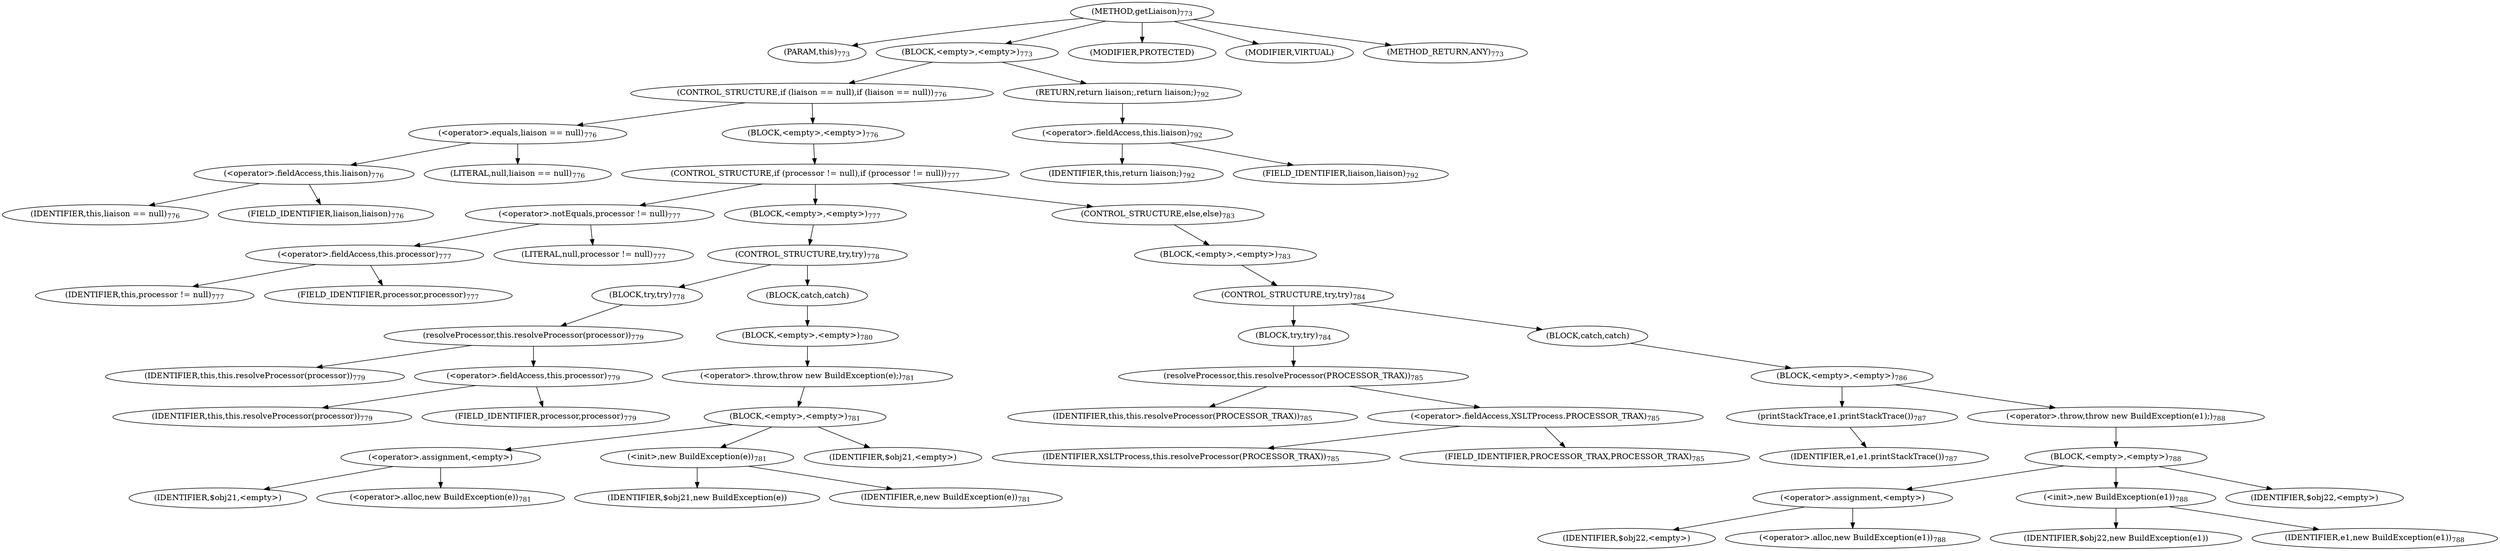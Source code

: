 digraph "getLiaison" {  
"1748" [label = <(METHOD,getLiaison)<SUB>773</SUB>> ]
"93" [label = <(PARAM,this)<SUB>773</SUB>> ]
"1749" [label = <(BLOCK,&lt;empty&gt;,&lt;empty&gt;)<SUB>773</SUB>> ]
"1750" [label = <(CONTROL_STRUCTURE,if (liaison == null),if (liaison == null))<SUB>776</SUB>> ]
"1751" [label = <(&lt;operator&gt;.equals,liaison == null)<SUB>776</SUB>> ]
"1752" [label = <(&lt;operator&gt;.fieldAccess,this.liaison)<SUB>776</SUB>> ]
"1753" [label = <(IDENTIFIER,this,liaison == null)<SUB>776</SUB>> ]
"1754" [label = <(FIELD_IDENTIFIER,liaison,liaison)<SUB>776</SUB>> ]
"1755" [label = <(LITERAL,null,liaison == null)<SUB>776</SUB>> ]
"1756" [label = <(BLOCK,&lt;empty&gt;,&lt;empty&gt;)<SUB>776</SUB>> ]
"1757" [label = <(CONTROL_STRUCTURE,if (processor != null),if (processor != null))<SUB>777</SUB>> ]
"1758" [label = <(&lt;operator&gt;.notEquals,processor != null)<SUB>777</SUB>> ]
"1759" [label = <(&lt;operator&gt;.fieldAccess,this.processor)<SUB>777</SUB>> ]
"1760" [label = <(IDENTIFIER,this,processor != null)<SUB>777</SUB>> ]
"1761" [label = <(FIELD_IDENTIFIER,processor,processor)<SUB>777</SUB>> ]
"1762" [label = <(LITERAL,null,processor != null)<SUB>777</SUB>> ]
"1763" [label = <(BLOCK,&lt;empty&gt;,&lt;empty&gt;)<SUB>777</SUB>> ]
"1764" [label = <(CONTROL_STRUCTURE,try,try)<SUB>778</SUB>> ]
"1765" [label = <(BLOCK,try,try)<SUB>778</SUB>> ]
"1766" [label = <(resolveProcessor,this.resolveProcessor(processor))<SUB>779</SUB>> ]
"92" [label = <(IDENTIFIER,this,this.resolveProcessor(processor))<SUB>779</SUB>> ]
"1767" [label = <(&lt;operator&gt;.fieldAccess,this.processor)<SUB>779</SUB>> ]
"1768" [label = <(IDENTIFIER,this,this.resolveProcessor(processor))<SUB>779</SUB>> ]
"1769" [label = <(FIELD_IDENTIFIER,processor,processor)<SUB>779</SUB>> ]
"1770" [label = <(BLOCK,catch,catch)> ]
"1771" [label = <(BLOCK,&lt;empty&gt;,&lt;empty&gt;)<SUB>780</SUB>> ]
"1772" [label = <(&lt;operator&gt;.throw,throw new BuildException(e);)<SUB>781</SUB>> ]
"1773" [label = <(BLOCK,&lt;empty&gt;,&lt;empty&gt;)<SUB>781</SUB>> ]
"1774" [label = <(&lt;operator&gt;.assignment,&lt;empty&gt;)> ]
"1775" [label = <(IDENTIFIER,$obj21,&lt;empty&gt;)> ]
"1776" [label = <(&lt;operator&gt;.alloc,new BuildException(e))<SUB>781</SUB>> ]
"1777" [label = <(&lt;init&gt;,new BuildException(e))<SUB>781</SUB>> ]
"1778" [label = <(IDENTIFIER,$obj21,new BuildException(e))> ]
"1779" [label = <(IDENTIFIER,e,new BuildException(e))<SUB>781</SUB>> ]
"1780" [label = <(IDENTIFIER,$obj21,&lt;empty&gt;)> ]
"1781" [label = <(CONTROL_STRUCTURE,else,else)<SUB>783</SUB>> ]
"1782" [label = <(BLOCK,&lt;empty&gt;,&lt;empty&gt;)<SUB>783</SUB>> ]
"1783" [label = <(CONTROL_STRUCTURE,try,try)<SUB>784</SUB>> ]
"1784" [label = <(BLOCK,try,try)<SUB>784</SUB>> ]
"1785" [label = <(resolveProcessor,this.resolveProcessor(PROCESSOR_TRAX))<SUB>785</SUB>> ]
"94" [label = <(IDENTIFIER,this,this.resolveProcessor(PROCESSOR_TRAX))<SUB>785</SUB>> ]
"1786" [label = <(&lt;operator&gt;.fieldAccess,XSLTProcess.PROCESSOR_TRAX)<SUB>785</SUB>> ]
"1787" [label = <(IDENTIFIER,XSLTProcess,this.resolveProcessor(PROCESSOR_TRAX))<SUB>785</SUB>> ]
"1788" [label = <(FIELD_IDENTIFIER,PROCESSOR_TRAX,PROCESSOR_TRAX)<SUB>785</SUB>> ]
"1789" [label = <(BLOCK,catch,catch)> ]
"1790" [label = <(BLOCK,&lt;empty&gt;,&lt;empty&gt;)<SUB>786</SUB>> ]
"1791" [label = <(printStackTrace,e1.printStackTrace())<SUB>787</SUB>> ]
"1792" [label = <(IDENTIFIER,e1,e1.printStackTrace())<SUB>787</SUB>> ]
"1793" [label = <(&lt;operator&gt;.throw,throw new BuildException(e1);)<SUB>788</SUB>> ]
"1794" [label = <(BLOCK,&lt;empty&gt;,&lt;empty&gt;)<SUB>788</SUB>> ]
"1795" [label = <(&lt;operator&gt;.assignment,&lt;empty&gt;)> ]
"1796" [label = <(IDENTIFIER,$obj22,&lt;empty&gt;)> ]
"1797" [label = <(&lt;operator&gt;.alloc,new BuildException(e1))<SUB>788</SUB>> ]
"1798" [label = <(&lt;init&gt;,new BuildException(e1))<SUB>788</SUB>> ]
"1799" [label = <(IDENTIFIER,$obj22,new BuildException(e1))> ]
"1800" [label = <(IDENTIFIER,e1,new BuildException(e1))<SUB>788</SUB>> ]
"1801" [label = <(IDENTIFIER,$obj22,&lt;empty&gt;)> ]
"1802" [label = <(RETURN,return liaison;,return liaison;)<SUB>792</SUB>> ]
"1803" [label = <(&lt;operator&gt;.fieldAccess,this.liaison)<SUB>792</SUB>> ]
"1804" [label = <(IDENTIFIER,this,return liaison;)<SUB>792</SUB>> ]
"1805" [label = <(FIELD_IDENTIFIER,liaison,liaison)<SUB>792</SUB>> ]
"1806" [label = <(MODIFIER,PROTECTED)> ]
"1807" [label = <(MODIFIER,VIRTUAL)> ]
"1808" [label = <(METHOD_RETURN,ANY)<SUB>773</SUB>> ]
  "1748" -> "93" 
  "1748" -> "1749" 
  "1748" -> "1806" 
  "1748" -> "1807" 
  "1748" -> "1808" 
  "1749" -> "1750" 
  "1749" -> "1802" 
  "1750" -> "1751" 
  "1750" -> "1756" 
  "1751" -> "1752" 
  "1751" -> "1755" 
  "1752" -> "1753" 
  "1752" -> "1754" 
  "1756" -> "1757" 
  "1757" -> "1758" 
  "1757" -> "1763" 
  "1757" -> "1781" 
  "1758" -> "1759" 
  "1758" -> "1762" 
  "1759" -> "1760" 
  "1759" -> "1761" 
  "1763" -> "1764" 
  "1764" -> "1765" 
  "1764" -> "1770" 
  "1765" -> "1766" 
  "1766" -> "92" 
  "1766" -> "1767" 
  "1767" -> "1768" 
  "1767" -> "1769" 
  "1770" -> "1771" 
  "1771" -> "1772" 
  "1772" -> "1773" 
  "1773" -> "1774" 
  "1773" -> "1777" 
  "1773" -> "1780" 
  "1774" -> "1775" 
  "1774" -> "1776" 
  "1777" -> "1778" 
  "1777" -> "1779" 
  "1781" -> "1782" 
  "1782" -> "1783" 
  "1783" -> "1784" 
  "1783" -> "1789" 
  "1784" -> "1785" 
  "1785" -> "94" 
  "1785" -> "1786" 
  "1786" -> "1787" 
  "1786" -> "1788" 
  "1789" -> "1790" 
  "1790" -> "1791" 
  "1790" -> "1793" 
  "1791" -> "1792" 
  "1793" -> "1794" 
  "1794" -> "1795" 
  "1794" -> "1798" 
  "1794" -> "1801" 
  "1795" -> "1796" 
  "1795" -> "1797" 
  "1798" -> "1799" 
  "1798" -> "1800" 
  "1802" -> "1803" 
  "1803" -> "1804" 
  "1803" -> "1805" 
}

